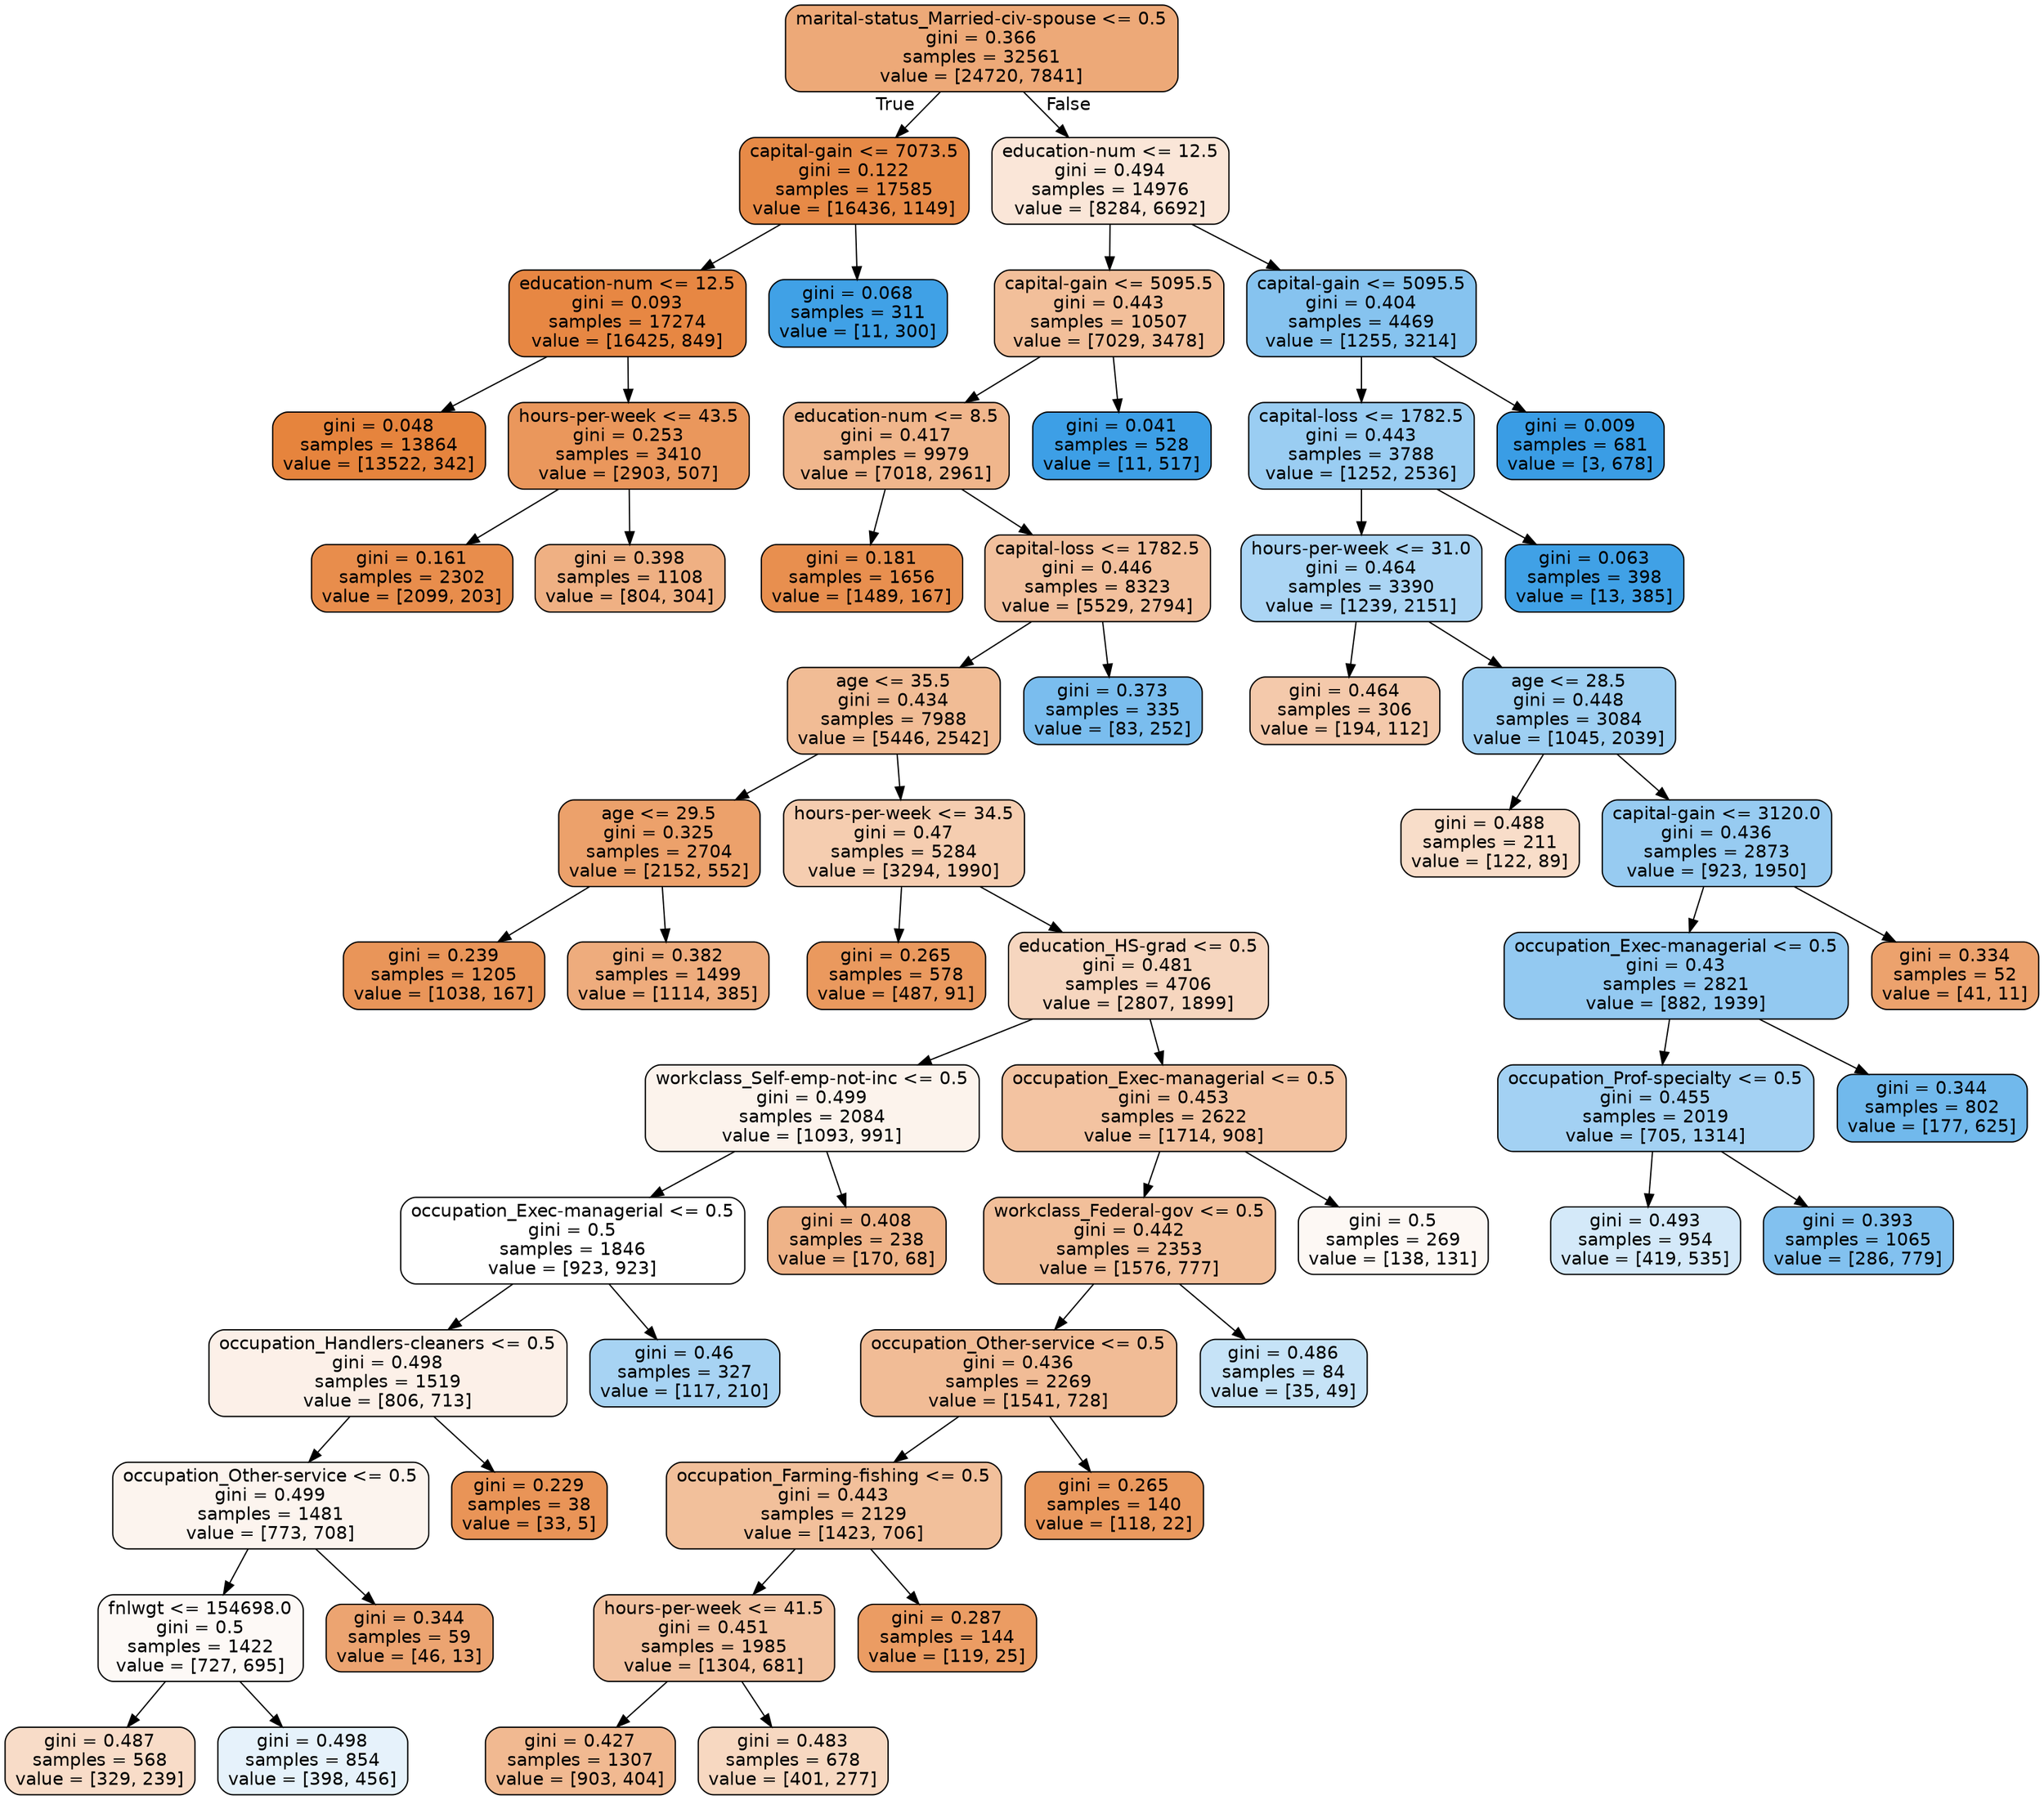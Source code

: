 digraph Tree {
node [shape=box, style="filled, rounded", color="black", fontname=helvetica] ;
edge [fontname=helvetica] ;
0 [label="marital-status_Married-civ-spouse <= 0.5\ngini = 0.366\nsamples = 32561\nvalue = [24720, 7841]", fillcolor="#e58139ae"] ;
1 [label="capital-gain <= 7073.5\ngini = 0.122\nsamples = 17585\nvalue = [16436, 1149]", fillcolor="#e58139ed"] ;
0 -> 1 [labeldistance=2.5, labelangle=45, headlabel="True"] ;
2 [label="education-num <= 12.5\ngini = 0.093\nsamples = 17274\nvalue = [16425, 849]", fillcolor="#e58139f2"] ;
1 -> 2 ;
3 [label="gini = 0.048\nsamples = 13864\nvalue = [13522, 342]", fillcolor="#e58139f9"] ;
2 -> 3 ;
1140 [label="hours-per-week <= 43.5\ngini = 0.253\nsamples = 3410\nvalue = [2903, 507]", fillcolor="#e58139d2"] ;
2 -> 1140 ;
1141 [label="gini = 0.161\nsamples = 2302\nvalue = [2099, 203]", fillcolor="#e58139e6"] ;
1140 -> 1141 ;
1648 [label="gini = 0.398\nsamples = 1108\nvalue = [804, 304]", fillcolor="#e581399f"] ;
1140 -> 1648 ;
2169 [label="gini = 0.068\nsamples = 311\nvalue = [11, 300]", fillcolor="#399de5f6"] ;
1 -> 2169 ;
2188 [label="education-num <= 12.5\ngini = 0.494\nsamples = 14976\nvalue = [8284, 6692]", fillcolor="#e5813931"] ;
0 -> 2188 [labeldistance=2.5, labelangle=-45, headlabel="False"] ;
2189 [label="capital-gain <= 5095.5\ngini = 0.443\nsamples = 10507\nvalue = [7029, 3478]", fillcolor="#e5813981"] ;
2188 -> 2189 ;
2190 [label="education-num <= 8.5\ngini = 0.417\nsamples = 9979\nvalue = [7018, 2961]", fillcolor="#e5813993"] ;
2189 -> 2190 ;
2191 [label="gini = 0.181\nsamples = 1656\nvalue = [1489, 167]", fillcolor="#e58139e2"] ;
2190 -> 2191 ;
2658 [label="capital-loss <= 1782.5\ngini = 0.446\nsamples = 8323\nvalue = [5529, 2794]", fillcolor="#e581397e"] ;
2190 -> 2658 ;
2659 [label="age <= 35.5\ngini = 0.434\nsamples = 7988\nvalue = [5446, 2542]", fillcolor="#e5813988"] ;
2658 -> 2659 ;
2660 [label="age <= 29.5\ngini = 0.325\nsamples = 2704\nvalue = [2152, 552]", fillcolor="#e58139be"] ;
2659 -> 2660 ;
2661 [label="gini = 0.239\nsamples = 1205\nvalue = [1038, 167]", fillcolor="#e58139d6"] ;
2660 -> 2661 ;
3116 [label="gini = 0.382\nsamples = 1499\nvalue = [1114, 385]", fillcolor="#e58139a7"] ;
2660 -> 3116 ;
3961 [label="hours-per-week <= 34.5\ngini = 0.47\nsamples = 5284\nvalue = [3294, 1990]", fillcolor="#e5813965"] ;
2659 -> 3961 ;
3962 [label="gini = 0.265\nsamples = 578\nvalue = [487, 91]", fillcolor="#e58139cf"] ;
3961 -> 3962 ;
4189 [label="education_HS-grad <= 0.5\ngini = 0.481\nsamples = 4706\nvalue = [2807, 1899]", fillcolor="#e5813952"] ;
3961 -> 4189 ;
4190 [label="workclass_Self-emp-not-inc <= 0.5\ngini = 0.499\nsamples = 2084\nvalue = [1093, 991]", fillcolor="#e5813918"] ;
4189 -> 4190 ;
4191 [label="occupation_Exec-managerial <= 0.5\ngini = 0.5\nsamples = 1846\nvalue = [923, 923]", fillcolor="#e5813900"] ;
4190 -> 4191 ;
4192 [label="occupation_Handlers-cleaners <= 0.5\ngini = 0.498\nsamples = 1519\nvalue = [806, 713]", fillcolor="#e581391d"] ;
4191 -> 4192 ;
4193 [label="occupation_Other-service <= 0.5\ngini = 0.499\nsamples = 1481\nvalue = [773, 708]", fillcolor="#e5813915"] ;
4192 -> 4193 ;
4194 [label="fnlwgt <= 154698.0\ngini = 0.5\nsamples = 1422\nvalue = [727, 695]", fillcolor="#e581390b"] ;
4193 -> 4194 ;
4195 [label="gini = 0.487\nsamples = 568\nvalue = [329, 239]", fillcolor="#e5813946"] ;
4194 -> 4195 ;
4548 [label="gini = 0.498\nsamples = 854\nvalue = [398, 456]", fillcolor="#399de520"] ;
4194 -> 4548 ;
5121 [label="gini = 0.344\nsamples = 59\nvalue = [46, 13]", fillcolor="#e58139b7"] ;
4193 -> 5121 ;
5154 [label="gini = 0.229\nsamples = 38\nvalue = [33, 5]", fillcolor="#e58139d8"] ;
4192 -> 5154 ;
5171 [label="gini = 0.46\nsamples = 327\nvalue = [117, 210]", fillcolor="#399de571"] ;
4191 -> 5171 ;
5390 [label="gini = 0.408\nsamples = 238\nvalue = [170, 68]", fillcolor="#e5813999"] ;
4190 -> 5390 ;
5509 [label="occupation_Exec-managerial <= 0.5\ngini = 0.453\nsamples = 2622\nvalue = [1714, 908]", fillcolor="#e5813978"] ;
4189 -> 5509 ;
5510 [label="workclass_Federal-gov <= 0.5\ngini = 0.442\nsamples = 2353\nvalue = [1576, 777]", fillcolor="#e5813981"] ;
5509 -> 5510 ;
5511 [label="occupation_Other-service <= 0.5\ngini = 0.436\nsamples = 2269\nvalue = [1541, 728]", fillcolor="#e5813987"] ;
5510 -> 5511 ;
5512 [label="occupation_Farming-fishing <= 0.5\ngini = 0.443\nsamples = 2129\nvalue = [1423, 706]", fillcolor="#e5813980"] ;
5511 -> 5512 ;
5513 [label="hours-per-week <= 41.5\ngini = 0.451\nsamples = 1985\nvalue = [1304, 681]", fillcolor="#e581397a"] ;
5512 -> 5513 ;
5514 [label="gini = 0.427\nsamples = 1307\nvalue = [903, 404]", fillcolor="#e581398d"] ;
5513 -> 5514 ;
6373 [label="gini = 0.483\nsamples = 678\nvalue = [401, 277]", fillcolor="#e581394f"] ;
5513 -> 6373 ;
6842 [label="gini = 0.287\nsamples = 144\nvalue = [119, 25]", fillcolor="#e58139c9"] ;
5512 -> 6842 ;
6915 [label="gini = 0.265\nsamples = 140\nvalue = [118, 22]", fillcolor="#e58139cf"] ;
5511 -> 6915 ;
6994 [label="gini = 0.486\nsamples = 84\nvalue = [35, 49]", fillcolor="#399de549"] ;
5510 -> 6994 ;
7057 [label="gini = 0.5\nsamples = 269\nvalue = [138, 131]", fillcolor="#e581390d"] ;
5509 -> 7057 ;
7258 [label="gini = 0.373\nsamples = 335\nvalue = [83, 252]", fillcolor="#399de5ab"] ;
2658 -> 7258 ;
7317 [label="gini = 0.041\nsamples = 528\nvalue = [11, 517]", fillcolor="#399de5fa"] ;
2189 -> 7317 ;
7338 [label="capital-gain <= 5095.5\ngini = 0.404\nsamples = 4469\nvalue = [1255, 3214]", fillcolor="#399de59b"] ;
2188 -> 7338 ;
7339 [label="capital-loss <= 1782.5\ngini = 0.443\nsamples = 3788\nvalue = [1252, 2536]", fillcolor="#399de581"] ;
7338 -> 7339 ;
7340 [label="hours-per-week <= 31.0\ngini = 0.464\nsamples = 3390\nvalue = [1239, 2151]", fillcolor="#399de56c"] ;
7339 -> 7340 ;
7341 [label="gini = 0.464\nsamples = 306\nvalue = [194, 112]", fillcolor="#e581396c"] ;
7340 -> 7341 ;
7518 [label="age <= 28.5\ngini = 0.448\nsamples = 3084\nvalue = [1045, 2039]", fillcolor="#399de57c"] ;
7340 -> 7518 ;
7519 [label="gini = 0.488\nsamples = 211\nvalue = [122, 89]", fillcolor="#e5813945"] ;
7518 -> 7519 ;
7650 [label="capital-gain <= 3120.0\ngini = 0.436\nsamples = 2873\nvalue = [923, 1950]", fillcolor="#399de586"] ;
7518 -> 7650 ;
7651 [label="occupation_Exec-managerial <= 0.5\ngini = 0.43\nsamples = 2821\nvalue = [882, 1939]", fillcolor="#399de58b"] ;
7650 -> 7651 ;
7652 [label="occupation_Prof-specialty <= 0.5\ngini = 0.455\nsamples = 2019\nvalue = [705, 1314]", fillcolor="#399de576"] ;
7651 -> 7652 ;
7653 [label="gini = 0.493\nsamples = 954\nvalue = [419, 535]", fillcolor="#399de537"] ;
7652 -> 7653 ;
8274 [label="gini = 0.393\nsamples = 1065\nvalue = [286, 779]", fillcolor="#399de5a1"] ;
7652 -> 8274 ;
8883 [label="gini = 0.344\nsamples = 802\nvalue = [177, 625]", fillcolor="#399de5b7"] ;
7651 -> 8883 ;
9310 [label="gini = 0.334\nsamples = 52\nvalue = [41, 11]", fillcolor="#e58139bb"] ;
7650 -> 9310 ;
9319 [label="gini = 0.063\nsamples = 398\nvalue = [13, 385]", fillcolor="#399de5f6"] ;
7339 -> 9319 ;
9342 [label="gini = 0.009\nsamples = 681\nvalue = [3, 678]", fillcolor="#399de5fe"] ;
7338 -> 9342 ;
}